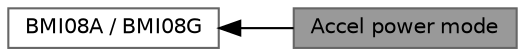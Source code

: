 digraph "Accel power mode"
{
 // LATEX_PDF_SIZE
  bgcolor="transparent";
  edge [fontname=Helvetica,fontsize=10,labelfontname=Helvetica,labelfontsize=10];
  node [fontname=Helvetica,fontsize=10,shape=box,height=0.2,width=0.4];
  rankdir=LR;
  Node1 [id="Node000001",label="Accel power mode",height=0.2,width=0.4,color="gray40", fillcolor="grey60", style="filled", fontcolor="black",tooltip="Set / Get power mode of accel sensor."];
  Node2 [id="Node000002",label="BMI08A / BMI08G",height=0.2,width=0.4,color="grey40", fillcolor="white", style="filled",URL="$group__bmi08ag.html",tooltip=" "];
  Node2->Node1 [shape=plaintext, dir="back", style="solid"];
}
